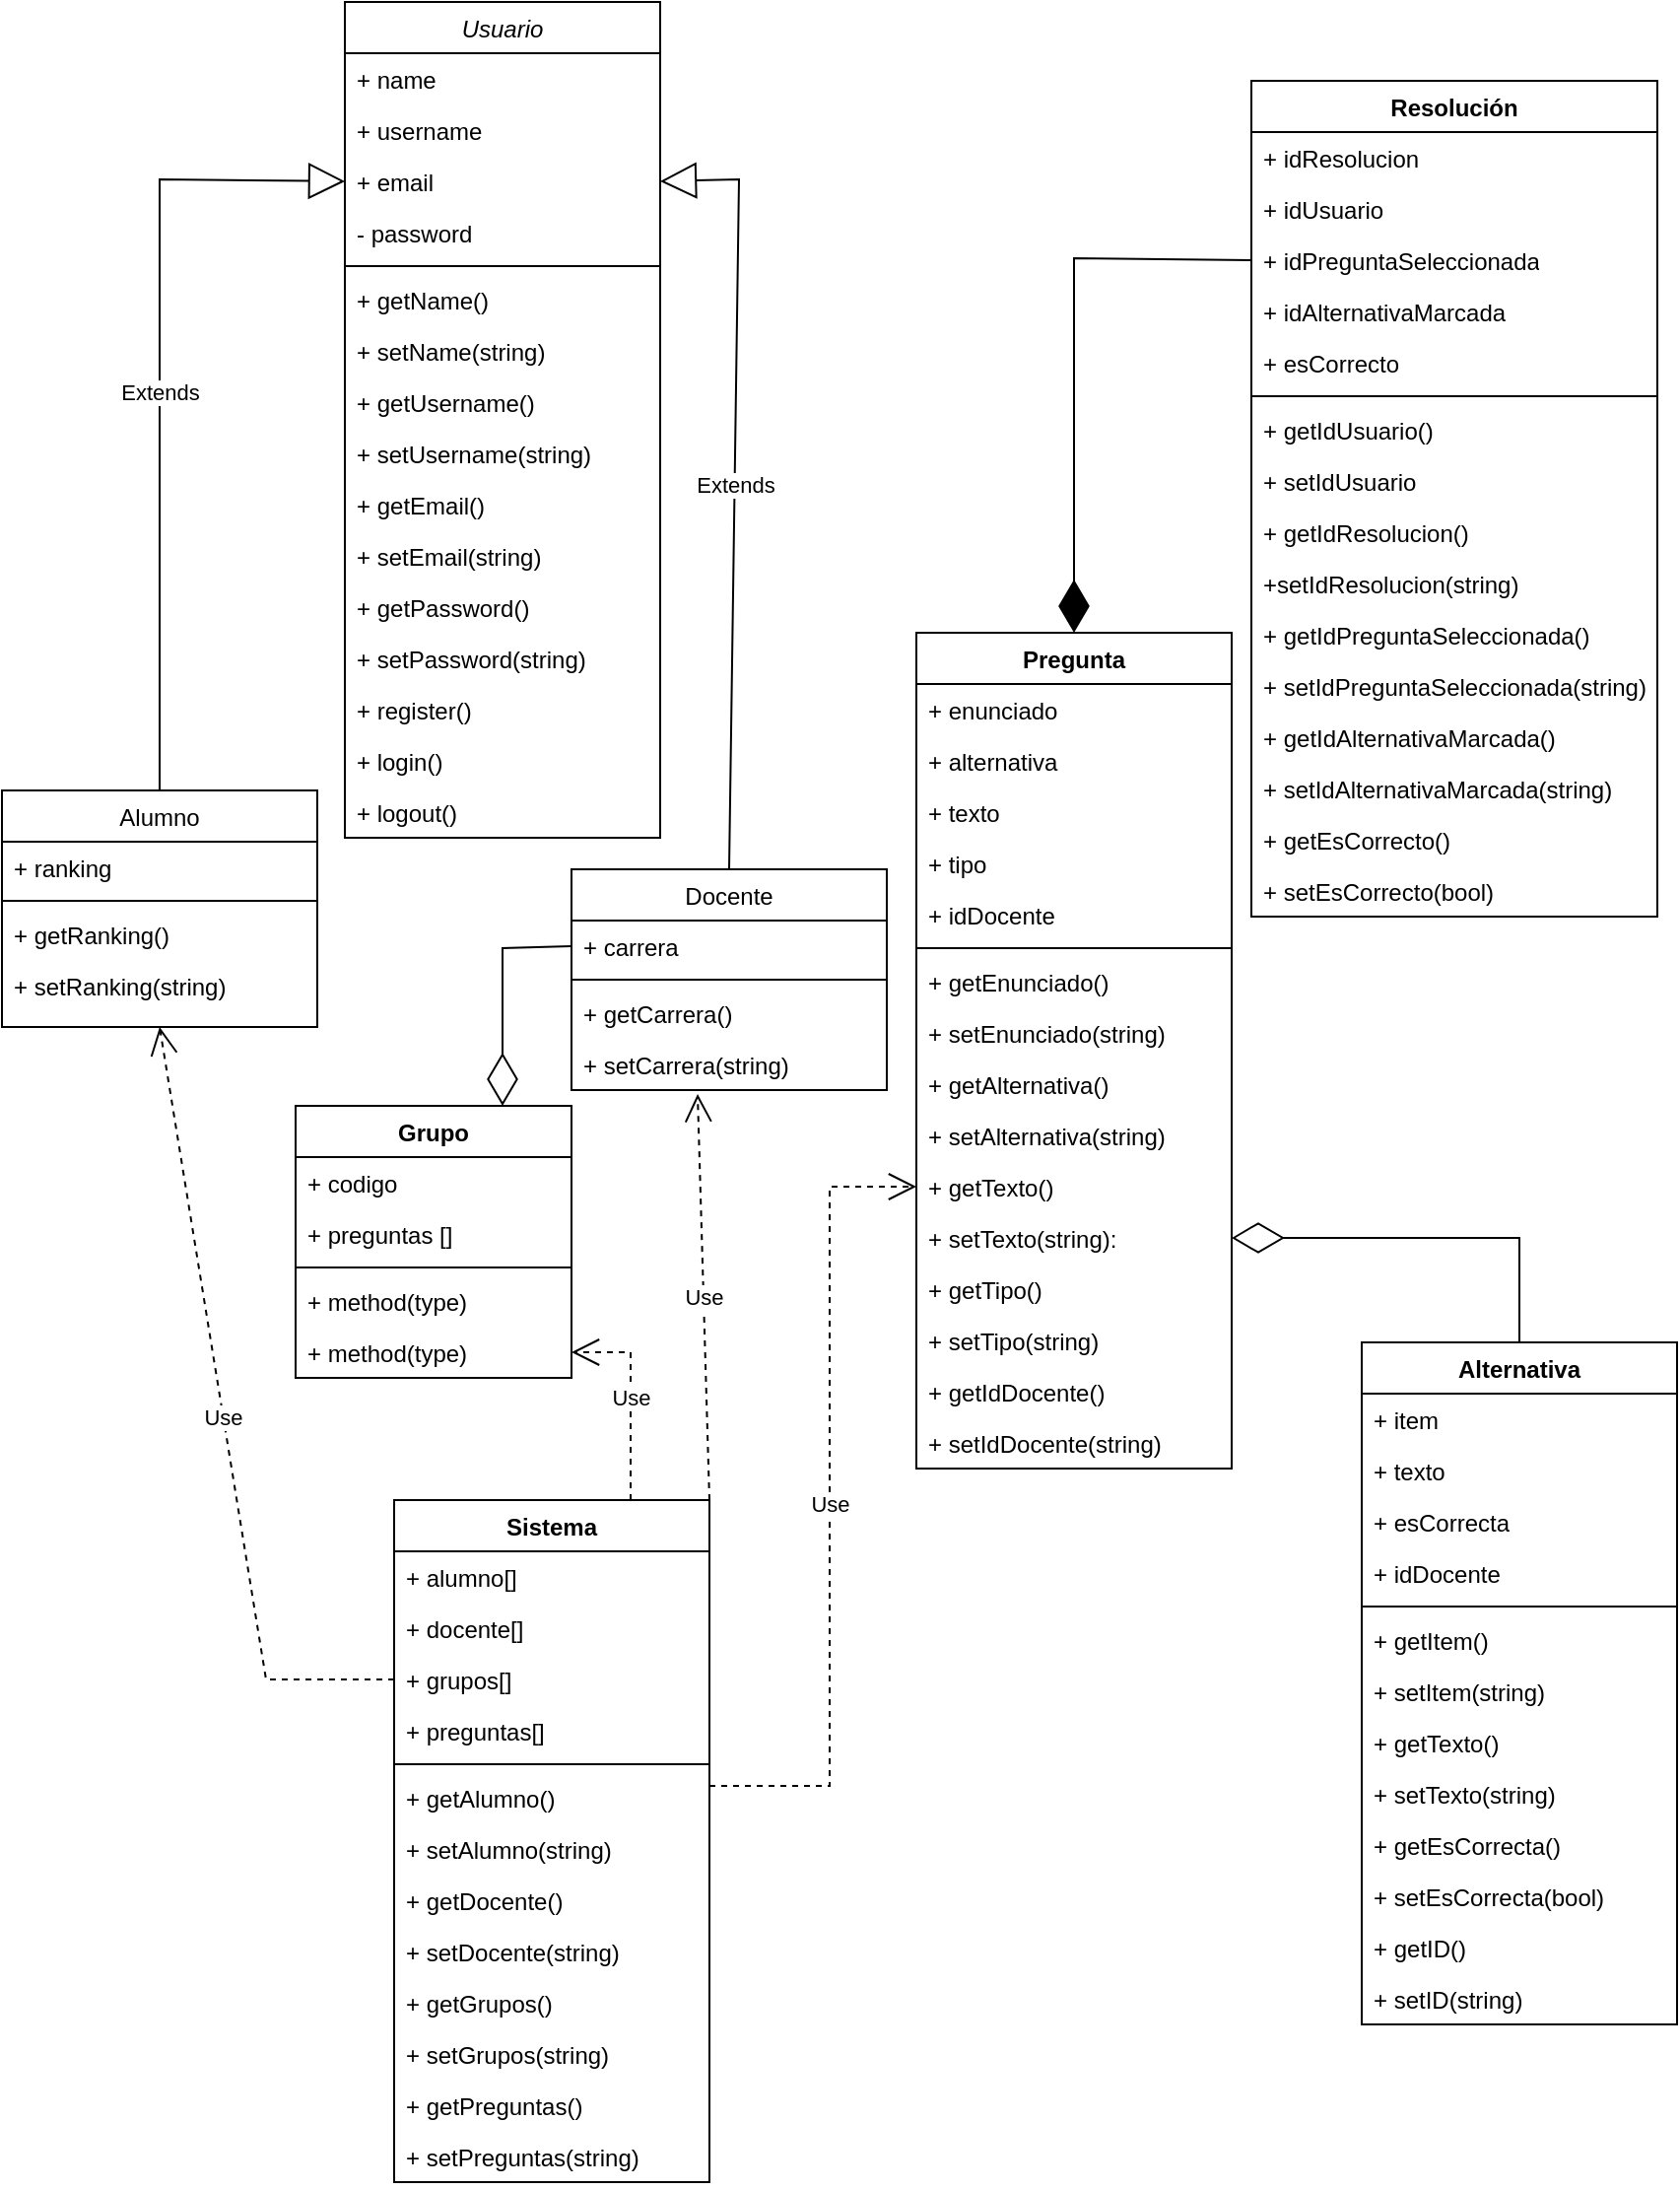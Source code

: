 <mxfile version="22.0.5" type="github">
  <diagram id="C5RBs43oDa-KdzZeNtuy" name="Page-1">
    <mxGraphModel dx="1808" dy="410" grid="1" gridSize="10" guides="1" tooltips="1" connect="1" arrows="1" fold="1" page="1" pageScale="1" pageWidth="827" pageHeight="1169" math="0" shadow="0">
      <root>
        <mxCell id="WIyWlLk6GJQsqaUBKTNV-0" />
        <mxCell id="WIyWlLk6GJQsqaUBKTNV-1" parent="WIyWlLk6GJQsqaUBKTNV-0" />
        <mxCell id="zkfFHV4jXpPFQw0GAbJ--0" value="Usuario" style="swimlane;fontStyle=2;align=center;verticalAlign=top;childLayout=stackLayout;horizontal=1;startSize=26;horizontalStack=0;resizeParent=1;resizeLast=0;collapsible=1;marginBottom=0;rounded=0;shadow=0;strokeWidth=1;" parent="WIyWlLk6GJQsqaUBKTNV-1" vertex="1">
          <mxGeometry x="124" width="160" height="424" as="geometry">
            <mxRectangle x="230" y="140" width="160" height="26" as="alternateBounds" />
          </mxGeometry>
        </mxCell>
        <mxCell id="VuIUFOPwmLwDUJ3QRw0k-3" value="+ name" style="text;align=left;verticalAlign=top;spacingLeft=4;spacingRight=4;overflow=hidden;rotatable=0;points=[[0,0.5],[1,0.5]];portConstraint=eastwest;" parent="zkfFHV4jXpPFQw0GAbJ--0" vertex="1">
          <mxGeometry y="26" width="160" height="26" as="geometry" />
        </mxCell>
        <mxCell id="zkfFHV4jXpPFQw0GAbJ--2" value="+ username" style="text;align=left;verticalAlign=top;spacingLeft=4;spacingRight=4;overflow=hidden;rotatable=0;points=[[0,0.5],[1,0.5]];portConstraint=eastwest;rounded=0;shadow=0;html=0;" parent="zkfFHV4jXpPFQw0GAbJ--0" vertex="1">
          <mxGeometry y="52" width="160" height="26" as="geometry" />
        </mxCell>
        <mxCell id="zkfFHV4jXpPFQw0GAbJ--3" value="+ email" style="text;align=left;verticalAlign=top;spacingLeft=4;spacingRight=4;overflow=hidden;rotatable=0;points=[[0,0.5],[1,0.5]];portConstraint=eastwest;rounded=0;shadow=0;html=0;" parent="zkfFHV4jXpPFQw0GAbJ--0" vertex="1">
          <mxGeometry y="78" width="160" height="26" as="geometry" />
        </mxCell>
        <mxCell id="VuIUFOPwmLwDUJ3QRw0k-4" value="- password" style="text;align=left;verticalAlign=top;spacingLeft=4;spacingRight=4;overflow=hidden;rotatable=0;points=[[0,0.5],[1,0.5]];portConstraint=eastwest;rounded=0;shadow=0;html=0;" parent="zkfFHV4jXpPFQw0GAbJ--0" vertex="1">
          <mxGeometry y="104" width="160" height="26" as="geometry" />
        </mxCell>
        <mxCell id="zkfFHV4jXpPFQw0GAbJ--4" value="" style="line;html=1;strokeWidth=1;align=left;verticalAlign=middle;spacingTop=-1;spacingLeft=3;spacingRight=3;rotatable=0;labelPosition=right;points=[];portConstraint=eastwest;" parent="zkfFHV4jXpPFQw0GAbJ--0" vertex="1">
          <mxGeometry y="130" width="160" height="8" as="geometry" />
        </mxCell>
        <mxCell id="zkfFHV4jXpPFQw0GAbJ--5" value="+ getName()" style="text;align=left;verticalAlign=top;spacingLeft=4;spacingRight=4;overflow=hidden;rotatable=0;points=[[0,0.5],[1,0.5]];portConstraint=eastwest;" parent="zkfFHV4jXpPFQw0GAbJ--0" vertex="1">
          <mxGeometry y="138" width="160" height="26" as="geometry" />
        </mxCell>
        <mxCell id="-sYdHZlYN81vbie1Mtk2-74" value="+ setName(string)&#xa;" style="text;align=left;verticalAlign=top;spacingLeft=4;spacingRight=4;overflow=hidden;rotatable=0;points=[[0,0.5],[1,0.5]];portConstraint=eastwest;" parent="zkfFHV4jXpPFQw0GAbJ--0" vertex="1">
          <mxGeometry y="164" width="160" height="26" as="geometry" />
        </mxCell>
        <mxCell id="-sYdHZlYN81vbie1Mtk2-75" value="+ getUsername()&#xa;" style="text;align=left;verticalAlign=top;spacingLeft=4;spacingRight=4;overflow=hidden;rotatable=0;points=[[0,0.5],[1,0.5]];portConstraint=eastwest;" parent="zkfFHV4jXpPFQw0GAbJ--0" vertex="1">
          <mxGeometry y="190" width="160" height="26" as="geometry" />
        </mxCell>
        <mxCell id="-sYdHZlYN81vbie1Mtk2-76" value="+ setUsername(string)" style="text;align=left;verticalAlign=top;spacingLeft=4;spacingRight=4;overflow=hidden;rotatable=0;points=[[0,0.5],[1,0.5]];portConstraint=eastwest;" parent="zkfFHV4jXpPFQw0GAbJ--0" vertex="1">
          <mxGeometry y="216" width="160" height="26" as="geometry" />
        </mxCell>
        <mxCell id="-sYdHZlYN81vbie1Mtk2-77" value="+ getEmail()" style="text;align=left;verticalAlign=top;spacingLeft=4;spacingRight=4;overflow=hidden;rotatable=0;points=[[0,0.5],[1,0.5]];portConstraint=eastwest;" parent="zkfFHV4jXpPFQw0GAbJ--0" vertex="1">
          <mxGeometry y="242" width="160" height="26" as="geometry" />
        </mxCell>
        <mxCell id="-sYdHZlYN81vbie1Mtk2-78" value="+ setEmail(string)" style="text;align=left;verticalAlign=top;spacingLeft=4;spacingRight=4;overflow=hidden;rotatable=0;points=[[0,0.5],[1,0.5]];portConstraint=eastwest;" parent="zkfFHV4jXpPFQw0GAbJ--0" vertex="1">
          <mxGeometry y="268" width="160" height="26" as="geometry" />
        </mxCell>
        <mxCell id="-sYdHZlYN81vbie1Mtk2-79" value="+ getPassword()" style="text;align=left;verticalAlign=top;spacingLeft=4;spacingRight=4;overflow=hidden;rotatable=0;points=[[0,0.5],[1,0.5]];portConstraint=eastwest;" parent="zkfFHV4jXpPFQw0GAbJ--0" vertex="1">
          <mxGeometry y="294" width="160" height="26" as="geometry" />
        </mxCell>
        <mxCell id="-sYdHZlYN81vbie1Mtk2-80" value="+ setPassword(string)" style="text;align=left;verticalAlign=top;spacingLeft=4;spacingRight=4;overflow=hidden;rotatable=0;points=[[0,0.5],[1,0.5]];portConstraint=eastwest;" parent="zkfFHV4jXpPFQw0GAbJ--0" vertex="1">
          <mxGeometry y="320" width="160" height="26" as="geometry" />
        </mxCell>
        <mxCell id="GZ8wOu5N65sFZoNqxZ4k-1" value="+ register()&#xa;" style="text;align=left;verticalAlign=top;spacingLeft=4;spacingRight=4;overflow=hidden;rotatable=0;points=[[0,0.5],[1,0.5]];portConstraint=eastwest;" vertex="1" parent="zkfFHV4jXpPFQw0GAbJ--0">
          <mxGeometry y="346" width="160" height="26" as="geometry" />
        </mxCell>
        <mxCell id="GZ8wOu5N65sFZoNqxZ4k-4" value="+ login()&#xa;" style="text;align=left;verticalAlign=top;spacingLeft=4;spacingRight=4;overflow=hidden;rotatable=0;points=[[0,0.5],[1,0.5]];portConstraint=eastwest;" vertex="1" parent="zkfFHV4jXpPFQw0GAbJ--0">
          <mxGeometry y="372" width="160" height="26" as="geometry" />
        </mxCell>
        <mxCell id="GZ8wOu5N65sFZoNqxZ4k-5" value="+ logout()&#xa;" style="text;align=left;verticalAlign=top;spacingLeft=4;spacingRight=4;overflow=hidden;rotatable=0;points=[[0,0.5],[1,0.5]];portConstraint=eastwest;" vertex="1" parent="zkfFHV4jXpPFQw0GAbJ--0">
          <mxGeometry y="398" width="160" height="26" as="geometry" />
        </mxCell>
        <mxCell id="zkfFHV4jXpPFQw0GAbJ--6" value="Alumno" style="swimlane;fontStyle=0;align=center;verticalAlign=top;childLayout=stackLayout;horizontal=1;startSize=26;horizontalStack=0;resizeParent=1;resizeLast=0;collapsible=1;marginBottom=0;rounded=0;shadow=0;strokeWidth=1;" parent="WIyWlLk6GJQsqaUBKTNV-1" vertex="1">
          <mxGeometry x="-50" y="400" width="160" height="120" as="geometry">
            <mxRectangle x="130" y="380" width="160" height="26" as="alternateBounds" />
          </mxGeometry>
        </mxCell>
        <mxCell id="VuIUFOPwmLwDUJ3QRw0k-2" value="+ ranking" style="text;align=left;verticalAlign=top;spacingLeft=4;spacingRight=4;overflow=hidden;rotatable=0;points=[[0,0.5],[1,0.5]];portConstraint=eastwest;rounded=0;shadow=0;html=0;" parent="zkfFHV4jXpPFQw0GAbJ--6" vertex="1">
          <mxGeometry y="26" width="160" height="26" as="geometry" />
        </mxCell>
        <mxCell id="zkfFHV4jXpPFQw0GAbJ--9" value="" style="line;html=1;strokeWidth=1;align=left;verticalAlign=middle;spacingTop=-1;spacingLeft=3;spacingRight=3;rotatable=0;labelPosition=right;points=[];portConstraint=eastwest;" parent="zkfFHV4jXpPFQw0GAbJ--6" vertex="1">
          <mxGeometry y="52" width="160" height="8" as="geometry" />
        </mxCell>
        <mxCell id="zkfFHV4jXpPFQw0GAbJ--11" value="+ getRanking()" style="text;align=left;verticalAlign=top;spacingLeft=4;spacingRight=4;overflow=hidden;rotatable=0;points=[[0,0.5],[1,0.5]];portConstraint=eastwest;" parent="zkfFHV4jXpPFQw0GAbJ--6" vertex="1">
          <mxGeometry y="60" width="160" height="26" as="geometry" />
        </mxCell>
        <mxCell id="-sYdHZlYN81vbie1Mtk2-96" value="+ setRanking(string)" style="text;align=left;verticalAlign=top;spacingLeft=4;spacingRight=4;overflow=hidden;rotatable=0;points=[[0,0.5],[1,0.5]];portConstraint=eastwest;" parent="zkfFHV4jXpPFQw0GAbJ--6" vertex="1">
          <mxGeometry y="86" width="160" height="26" as="geometry" />
        </mxCell>
        <mxCell id="zkfFHV4jXpPFQw0GAbJ--13" value="Docente" style="swimlane;fontStyle=0;align=center;verticalAlign=top;childLayout=stackLayout;horizontal=1;startSize=26;horizontalStack=0;resizeParent=1;resizeLast=0;collapsible=1;marginBottom=0;rounded=0;shadow=0;strokeWidth=1;" parent="WIyWlLk6GJQsqaUBKTNV-1" vertex="1">
          <mxGeometry x="239" y="440" width="160" height="112" as="geometry">
            <mxRectangle x="340" y="380" width="170" height="26" as="alternateBounds" />
          </mxGeometry>
        </mxCell>
        <mxCell id="zkfFHV4jXpPFQw0GAbJ--14" value="+ carrera" style="text;align=left;verticalAlign=top;spacingLeft=4;spacingRight=4;overflow=hidden;rotatable=0;points=[[0,0.5],[1,0.5]];portConstraint=eastwest;" parent="zkfFHV4jXpPFQw0GAbJ--13" vertex="1">
          <mxGeometry y="26" width="160" height="26" as="geometry" />
        </mxCell>
        <mxCell id="zkfFHV4jXpPFQw0GAbJ--15" value="" style="line;html=1;strokeWidth=1;align=left;verticalAlign=middle;spacingTop=-1;spacingLeft=3;spacingRight=3;rotatable=0;labelPosition=right;points=[];portConstraint=eastwest;" parent="zkfFHV4jXpPFQw0GAbJ--13" vertex="1">
          <mxGeometry y="52" width="160" height="8" as="geometry" />
        </mxCell>
        <mxCell id="-sYdHZlYN81vbie1Mtk2-94" value="+ getCarrera()" style="text;align=left;verticalAlign=top;spacingLeft=4;spacingRight=4;overflow=hidden;rotatable=0;points=[[0,0.5],[1,0.5]];portConstraint=eastwest;" parent="zkfFHV4jXpPFQw0GAbJ--13" vertex="1">
          <mxGeometry y="60" width="160" height="26" as="geometry" />
        </mxCell>
        <mxCell id="-sYdHZlYN81vbie1Mtk2-95" value="+ setCarrera(string)" style="text;align=left;verticalAlign=top;spacingLeft=4;spacingRight=4;overflow=hidden;rotatable=0;points=[[0,0.5],[1,0.5]];portConstraint=eastwest;" parent="zkfFHV4jXpPFQw0GAbJ--13" vertex="1">
          <mxGeometry y="86" width="160" height="26" as="geometry" />
        </mxCell>
        <mxCell id="-sYdHZlYN81vbie1Mtk2-14" value="Pregunta" style="swimlane;fontStyle=1;align=center;verticalAlign=top;childLayout=stackLayout;horizontal=1;startSize=26;horizontalStack=0;resizeParent=1;resizeParentMax=0;resizeLast=0;collapsible=1;marginBottom=0;whiteSpace=wrap;html=1;" parent="WIyWlLk6GJQsqaUBKTNV-1" vertex="1">
          <mxGeometry x="414" y="320" width="160" height="424" as="geometry" />
        </mxCell>
        <mxCell id="-sYdHZlYN81vbie1Mtk2-15" value="+ enunciado" style="text;strokeColor=none;fillColor=none;align=left;verticalAlign=top;spacingLeft=4;spacingRight=4;overflow=hidden;rotatable=0;points=[[0,0.5],[1,0.5]];portConstraint=eastwest;whiteSpace=wrap;html=1;" parent="-sYdHZlYN81vbie1Mtk2-14" vertex="1">
          <mxGeometry y="26" width="160" height="26" as="geometry" />
        </mxCell>
        <mxCell id="-sYdHZlYN81vbie1Mtk2-18" value="+ alternativa" style="text;strokeColor=none;fillColor=none;align=left;verticalAlign=top;spacingLeft=4;spacingRight=4;overflow=hidden;rotatable=0;points=[[0,0.5],[1,0.5]];portConstraint=eastwest;whiteSpace=wrap;html=1;" parent="-sYdHZlYN81vbie1Mtk2-14" vertex="1">
          <mxGeometry y="52" width="160" height="26" as="geometry" />
        </mxCell>
        <mxCell id="-sYdHZlYN81vbie1Mtk2-19" value="+ texto" style="text;strokeColor=none;fillColor=none;align=left;verticalAlign=top;spacingLeft=4;spacingRight=4;overflow=hidden;rotatable=0;points=[[0,0.5],[1,0.5]];portConstraint=eastwest;whiteSpace=wrap;html=1;" parent="-sYdHZlYN81vbie1Mtk2-14" vertex="1">
          <mxGeometry y="78" width="160" height="26" as="geometry" />
        </mxCell>
        <mxCell id="-sYdHZlYN81vbie1Mtk2-20" value="+ tipo" style="text;strokeColor=none;fillColor=none;align=left;verticalAlign=top;spacingLeft=4;spacingRight=4;overflow=hidden;rotatable=0;points=[[0,0.5],[1,0.5]];portConstraint=eastwest;whiteSpace=wrap;html=1;" parent="-sYdHZlYN81vbie1Mtk2-14" vertex="1">
          <mxGeometry y="104" width="160" height="26" as="geometry" />
        </mxCell>
        <mxCell id="-sYdHZlYN81vbie1Mtk2-21" value="+ idDocente" style="text;strokeColor=none;fillColor=none;align=left;verticalAlign=top;spacingLeft=4;spacingRight=4;overflow=hidden;rotatable=0;points=[[0,0.5],[1,0.5]];portConstraint=eastwest;whiteSpace=wrap;html=1;" parent="-sYdHZlYN81vbie1Mtk2-14" vertex="1">
          <mxGeometry y="130" width="160" height="26" as="geometry" />
        </mxCell>
        <mxCell id="-sYdHZlYN81vbie1Mtk2-16" value="" style="line;strokeWidth=1;fillColor=none;align=left;verticalAlign=middle;spacingTop=-1;spacingLeft=3;spacingRight=3;rotatable=0;labelPosition=right;points=[];portConstraint=eastwest;strokeColor=inherit;" parent="-sYdHZlYN81vbie1Mtk2-14" vertex="1">
          <mxGeometry y="156" width="160" height="8" as="geometry" />
        </mxCell>
        <mxCell id="-sYdHZlYN81vbie1Mtk2-17" value="+ getEnunciado()" style="text;strokeColor=none;fillColor=none;align=left;verticalAlign=top;spacingLeft=4;spacingRight=4;overflow=hidden;rotatable=0;points=[[0,0.5],[1,0.5]];portConstraint=eastwest;whiteSpace=wrap;html=1;" parent="-sYdHZlYN81vbie1Mtk2-14" vertex="1">
          <mxGeometry y="164" width="160" height="26" as="geometry" />
        </mxCell>
        <mxCell id="-sYdHZlYN81vbie1Mtk2-81" value="+ setEnunciado(string)" style="text;strokeColor=none;fillColor=none;align=left;verticalAlign=top;spacingLeft=4;spacingRight=4;overflow=hidden;rotatable=0;points=[[0,0.5],[1,0.5]];portConstraint=eastwest;whiteSpace=wrap;html=1;" parent="-sYdHZlYN81vbie1Mtk2-14" vertex="1">
          <mxGeometry y="190" width="160" height="26" as="geometry" />
        </mxCell>
        <mxCell id="-sYdHZlYN81vbie1Mtk2-82" value="+ getAlternativa()" style="text;strokeColor=none;fillColor=none;align=left;verticalAlign=top;spacingLeft=4;spacingRight=4;overflow=hidden;rotatable=0;points=[[0,0.5],[1,0.5]];portConstraint=eastwest;whiteSpace=wrap;html=1;" parent="-sYdHZlYN81vbie1Mtk2-14" vertex="1">
          <mxGeometry y="216" width="160" height="26" as="geometry" />
        </mxCell>
        <mxCell id="-sYdHZlYN81vbie1Mtk2-83" value="+ setAlternativa(string)" style="text;strokeColor=none;fillColor=none;align=left;verticalAlign=top;spacingLeft=4;spacingRight=4;overflow=hidden;rotatable=0;points=[[0,0.5],[1,0.5]];portConstraint=eastwest;whiteSpace=wrap;html=1;" parent="-sYdHZlYN81vbie1Mtk2-14" vertex="1">
          <mxGeometry y="242" width="160" height="26" as="geometry" />
        </mxCell>
        <mxCell id="-sYdHZlYN81vbie1Mtk2-84" value="+ getTexto()" style="text;strokeColor=none;fillColor=none;align=left;verticalAlign=top;spacingLeft=4;spacingRight=4;overflow=hidden;rotatable=0;points=[[0,0.5],[1,0.5]];portConstraint=eastwest;whiteSpace=wrap;html=1;" parent="-sYdHZlYN81vbie1Mtk2-14" vertex="1">
          <mxGeometry y="268" width="160" height="26" as="geometry" />
        </mxCell>
        <mxCell id="-sYdHZlYN81vbie1Mtk2-85" value="+ setTexto(string):" style="text;strokeColor=none;fillColor=none;align=left;verticalAlign=top;spacingLeft=4;spacingRight=4;overflow=hidden;rotatable=0;points=[[0,0.5],[1,0.5]];portConstraint=eastwest;whiteSpace=wrap;html=1;" parent="-sYdHZlYN81vbie1Mtk2-14" vertex="1">
          <mxGeometry y="294" width="160" height="26" as="geometry" />
        </mxCell>
        <mxCell id="-sYdHZlYN81vbie1Mtk2-86" value="+ getTipo()" style="text;strokeColor=none;fillColor=none;align=left;verticalAlign=top;spacingLeft=4;spacingRight=4;overflow=hidden;rotatable=0;points=[[0,0.5],[1,0.5]];portConstraint=eastwest;whiteSpace=wrap;html=1;" parent="-sYdHZlYN81vbie1Mtk2-14" vertex="1">
          <mxGeometry y="320" width="160" height="26" as="geometry" />
        </mxCell>
        <mxCell id="-sYdHZlYN81vbie1Mtk2-90" value="+ setTipo(string)" style="text;strokeColor=none;fillColor=none;align=left;verticalAlign=top;spacingLeft=4;spacingRight=4;overflow=hidden;rotatable=0;points=[[0,0.5],[1,0.5]];portConstraint=eastwest;whiteSpace=wrap;html=1;" parent="-sYdHZlYN81vbie1Mtk2-14" vertex="1">
          <mxGeometry y="346" width="160" height="26" as="geometry" />
        </mxCell>
        <mxCell id="-sYdHZlYN81vbie1Mtk2-91" value="+ getIdDocente()" style="text;strokeColor=none;fillColor=none;align=left;verticalAlign=top;spacingLeft=4;spacingRight=4;overflow=hidden;rotatable=0;points=[[0,0.5],[1,0.5]];portConstraint=eastwest;whiteSpace=wrap;html=1;" parent="-sYdHZlYN81vbie1Mtk2-14" vertex="1">
          <mxGeometry y="372" width="160" height="26" as="geometry" />
        </mxCell>
        <mxCell id="-sYdHZlYN81vbie1Mtk2-92" value="+ setIdDocente(string)" style="text;strokeColor=none;fillColor=none;align=left;verticalAlign=top;spacingLeft=4;spacingRight=4;overflow=hidden;rotatable=0;points=[[0,0.5],[1,0.5]];portConstraint=eastwest;whiteSpace=wrap;html=1;" parent="-sYdHZlYN81vbie1Mtk2-14" vertex="1">
          <mxGeometry y="398" width="160" height="26" as="geometry" />
        </mxCell>
        <mxCell id="-sYdHZlYN81vbie1Mtk2-24" value="Grupo" style="swimlane;fontStyle=1;align=center;verticalAlign=top;childLayout=stackLayout;horizontal=1;startSize=26;horizontalStack=0;resizeParent=1;resizeParentMax=0;resizeLast=0;collapsible=1;marginBottom=0;whiteSpace=wrap;html=1;" parent="WIyWlLk6GJQsqaUBKTNV-1" vertex="1">
          <mxGeometry x="99" y="560" width="140" height="138" as="geometry" />
        </mxCell>
        <mxCell id="-sYdHZlYN81vbie1Mtk2-25" value="+ codigo" style="text;strokeColor=none;fillColor=none;align=left;verticalAlign=top;spacingLeft=4;spacingRight=4;overflow=hidden;rotatable=0;points=[[0,0.5],[1,0.5]];portConstraint=eastwest;whiteSpace=wrap;html=1;" parent="-sYdHZlYN81vbie1Mtk2-24" vertex="1">
          <mxGeometry y="26" width="140" height="26" as="geometry" />
        </mxCell>
        <mxCell id="-sYdHZlYN81vbie1Mtk2-28" value="+ preguntas []" style="text;strokeColor=none;fillColor=none;align=left;verticalAlign=top;spacingLeft=4;spacingRight=4;overflow=hidden;rotatable=0;points=[[0,0.5],[1,0.5]];portConstraint=eastwest;whiteSpace=wrap;html=1;" parent="-sYdHZlYN81vbie1Mtk2-24" vertex="1">
          <mxGeometry y="52" width="140" height="26" as="geometry" />
        </mxCell>
        <mxCell id="-sYdHZlYN81vbie1Mtk2-26" value="" style="line;strokeWidth=1;fillColor=none;align=left;verticalAlign=middle;spacingTop=-1;spacingLeft=3;spacingRight=3;rotatable=0;labelPosition=right;points=[];portConstraint=eastwest;strokeColor=inherit;" parent="-sYdHZlYN81vbie1Mtk2-24" vertex="1">
          <mxGeometry y="78" width="140" height="8" as="geometry" />
        </mxCell>
        <mxCell id="-sYdHZlYN81vbie1Mtk2-27" value="+ method(type)" style="text;strokeColor=none;fillColor=none;align=left;verticalAlign=top;spacingLeft=4;spacingRight=4;overflow=hidden;rotatable=0;points=[[0,0.5],[1,0.5]];portConstraint=eastwest;whiteSpace=wrap;html=1;" parent="-sYdHZlYN81vbie1Mtk2-24" vertex="1">
          <mxGeometry y="86" width="140" height="26" as="geometry" />
        </mxCell>
        <mxCell id="-sYdHZlYN81vbie1Mtk2-113" value="+ method(type)" style="text;strokeColor=none;fillColor=none;align=left;verticalAlign=top;spacingLeft=4;spacingRight=4;overflow=hidden;rotatable=0;points=[[0,0.5],[1,0.5]];portConstraint=eastwest;whiteSpace=wrap;html=1;" parent="-sYdHZlYN81vbie1Mtk2-24" vertex="1">
          <mxGeometry y="112" width="140" height="26" as="geometry" />
        </mxCell>
        <mxCell id="-sYdHZlYN81vbie1Mtk2-33" value="Alternativa" style="swimlane;fontStyle=1;align=center;verticalAlign=top;childLayout=stackLayout;horizontal=1;startSize=26;horizontalStack=0;resizeParent=1;resizeParentMax=0;resizeLast=0;collapsible=1;marginBottom=0;whiteSpace=wrap;html=1;" parent="WIyWlLk6GJQsqaUBKTNV-1" vertex="1">
          <mxGeometry x="640" y="680" width="160" height="346" as="geometry" />
        </mxCell>
        <mxCell id="-sYdHZlYN81vbie1Mtk2-34" value="+ item" style="text;strokeColor=none;fillColor=none;align=left;verticalAlign=top;spacingLeft=4;spacingRight=4;overflow=hidden;rotatable=0;points=[[0,0.5],[1,0.5]];portConstraint=eastwest;whiteSpace=wrap;html=1;" parent="-sYdHZlYN81vbie1Mtk2-33" vertex="1">
          <mxGeometry y="26" width="160" height="26" as="geometry" />
        </mxCell>
        <mxCell id="-sYdHZlYN81vbie1Mtk2-38" value="+ texto" style="text;strokeColor=none;fillColor=none;align=left;verticalAlign=top;spacingLeft=4;spacingRight=4;overflow=hidden;rotatable=0;points=[[0,0.5],[1,0.5]];portConstraint=eastwest;whiteSpace=wrap;html=1;" parent="-sYdHZlYN81vbie1Mtk2-33" vertex="1">
          <mxGeometry y="52" width="160" height="26" as="geometry" />
        </mxCell>
        <mxCell id="-sYdHZlYN81vbie1Mtk2-37" value="+ esCorrecta" style="text;strokeColor=none;fillColor=none;align=left;verticalAlign=top;spacingLeft=4;spacingRight=4;overflow=hidden;rotatable=0;points=[[0,0.5],[1,0.5]];portConstraint=eastwest;whiteSpace=wrap;html=1;" parent="-sYdHZlYN81vbie1Mtk2-33" vertex="1">
          <mxGeometry y="78" width="160" height="26" as="geometry" />
        </mxCell>
        <mxCell id="-sYdHZlYN81vbie1Mtk2-39" value="+ idDocente" style="text;strokeColor=none;fillColor=none;align=left;verticalAlign=top;spacingLeft=4;spacingRight=4;overflow=hidden;rotatable=0;points=[[0,0.5],[1,0.5]];portConstraint=eastwest;whiteSpace=wrap;html=1;" parent="-sYdHZlYN81vbie1Mtk2-33" vertex="1">
          <mxGeometry y="104" width="160" height="26" as="geometry" />
        </mxCell>
        <mxCell id="-sYdHZlYN81vbie1Mtk2-35" value="" style="line;strokeWidth=1;fillColor=none;align=left;verticalAlign=middle;spacingTop=-1;spacingLeft=3;spacingRight=3;rotatable=0;labelPosition=right;points=[];portConstraint=eastwest;strokeColor=inherit;" parent="-sYdHZlYN81vbie1Mtk2-33" vertex="1">
          <mxGeometry y="130" width="160" height="8" as="geometry" />
        </mxCell>
        <mxCell id="-sYdHZlYN81vbie1Mtk2-36" value="+ getItem()" style="text;strokeColor=none;fillColor=none;align=left;verticalAlign=top;spacingLeft=4;spacingRight=4;overflow=hidden;rotatable=0;points=[[0,0.5],[1,0.5]];portConstraint=eastwest;whiteSpace=wrap;html=1;" parent="-sYdHZlYN81vbie1Mtk2-33" vertex="1">
          <mxGeometry y="138" width="160" height="26" as="geometry" />
        </mxCell>
        <mxCell id="-sYdHZlYN81vbie1Mtk2-97" value="+ setItem(string)" style="text;strokeColor=none;fillColor=none;align=left;verticalAlign=top;spacingLeft=4;spacingRight=4;overflow=hidden;rotatable=0;points=[[0,0.5],[1,0.5]];portConstraint=eastwest;whiteSpace=wrap;html=1;" parent="-sYdHZlYN81vbie1Mtk2-33" vertex="1">
          <mxGeometry y="164" width="160" height="26" as="geometry" />
        </mxCell>
        <mxCell id="-sYdHZlYN81vbie1Mtk2-98" value="+ getTexto()" style="text;strokeColor=none;fillColor=none;align=left;verticalAlign=top;spacingLeft=4;spacingRight=4;overflow=hidden;rotatable=0;points=[[0,0.5],[1,0.5]];portConstraint=eastwest;whiteSpace=wrap;html=1;" parent="-sYdHZlYN81vbie1Mtk2-33" vertex="1">
          <mxGeometry y="190" width="160" height="26" as="geometry" />
        </mxCell>
        <mxCell id="-sYdHZlYN81vbie1Mtk2-99" value="+ setTexto(string)" style="text;strokeColor=none;fillColor=none;align=left;verticalAlign=top;spacingLeft=4;spacingRight=4;overflow=hidden;rotatable=0;points=[[0,0.5],[1,0.5]];portConstraint=eastwest;whiteSpace=wrap;html=1;" parent="-sYdHZlYN81vbie1Mtk2-33" vertex="1">
          <mxGeometry y="216" width="160" height="26" as="geometry" />
        </mxCell>
        <mxCell id="-sYdHZlYN81vbie1Mtk2-100" value="+ getEsCorrecta()" style="text;strokeColor=none;fillColor=none;align=left;verticalAlign=top;spacingLeft=4;spacingRight=4;overflow=hidden;rotatable=0;points=[[0,0.5],[1,0.5]];portConstraint=eastwest;whiteSpace=wrap;html=1;" parent="-sYdHZlYN81vbie1Mtk2-33" vertex="1">
          <mxGeometry y="242" width="160" height="26" as="geometry" />
        </mxCell>
        <mxCell id="-sYdHZlYN81vbie1Mtk2-101" value="+ setEsCorrecta(bool)" style="text;strokeColor=none;fillColor=none;align=left;verticalAlign=top;spacingLeft=4;spacingRight=4;overflow=hidden;rotatable=0;points=[[0,0.5],[1,0.5]];portConstraint=eastwest;whiteSpace=wrap;html=1;" parent="-sYdHZlYN81vbie1Mtk2-33" vertex="1">
          <mxGeometry y="268" width="160" height="26" as="geometry" />
        </mxCell>
        <mxCell id="-sYdHZlYN81vbie1Mtk2-102" value="+ getID()" style="text;strokeColor=none;fillColor=none;align=left;verticalAlign=top;spacingLeft=4;spacingRight=4;overflow=hidden;rotatable=0;points=[[0,0.5],[1,0.5]];portConstraint=eastwest;whiteSpace=wrap;html=1;" parent="-sYdHZlYN81vbie1Mtk2-33" vertex="1">
          <mxGeometry y="294" width="160" height="26" as="geometry" />
        </mxCell>
        <mxCell id="-sYdHZlYN81vbie1Mtk2-103" value="+ setID(string)" style="text;strokeColor=none;fillColor=none;align=left;verticalAlign=top;spacingLeft=4;spacingRight=4;overflow=hidden;rotatable=0;points=[[0,0.5],[1,0.5]];portConstraint=eastwest;whiteSpace=wrap;html=1;" parent="-sYdHZlYN81vbie1Mtk2-33" vertex="1">
          <mxGeometry y="320" width="160" height="26" as="geometry" />
        </mxCell>
        <mxCell id="-sYdHZlYN81vbie1Mtk2-43" value="Sistema" style="swimlane;fontStyle=1;align=center;verticalAlign=top;childLayout=stackLayout;horizontal=1;startSize=26;horizontalStack=0;resizeParent=1;resizeParentMax=0;resizeLast=0;collapsible=1;marginBottom=0;whiteSpace=wrap;html=1;" parent="WIyWlLk6GJQsqaUBKTNV-1" vertex="1">
          <mxGeometry x="149" y="760" width="160" height="346" as="geometry" />
        </mxCell>
        <mxCell id="-sYdHZlYN81vbie1Mtk2-44" value="+ alumno[]&amp;nbsp;" style="text;strokeColor=none;fillColor=none;align=left;verticalAlign=top;spacingLeft=4;spacingRight=4;overflow=hidden;rotatable=0;points=[[0,0.5],[1,0.5]];portConstraint=eastwest;whiteSpace=wrap;html=1;" parent="-sYdHZlYN81vbie1Mtk2-43" vertex="1">
          <mxGeometry y="26" width="160" height="26" as="geometry" />
        </mxCell>
        <mxCell id="-sYdHZlYN81vbie1Mtk2-51" value="+ docente[]&amp;nbsp;" style="text;strokeColor=none;fillColor=none;align=left;verticalAlign=top;spacingLeft=4;spacingRight=4;overflow=hidden;rotatable=0;points=[[0,0.5],[1,0.5]];portConstraint=eastwest;whiteSpace=wrap;html=1;" parent="-sYdHZlYN81vbie1Mtk2-43" vertex="1">
          <mxGeometry y="52" width="160" height="26" as="geometry" />
        </mxCell>
        <mxCell id="-sYdHZlYN81vbie1Mtk2-52" value="+ grupos[]" style="text;strokeColor=none;fillColor=none;align=left;verticalAlign=top;spacingLeft=4;spacingRight=4;overflow=hidden;rotatable=0;points=[[0,0.5],[1,0.5]];portConstraint=eastwest;whiteSpace=wrap;html=1;" parent="-sYdHZlYN81vbie1Mtk2-43" vertex="1">
          <mxGeometry y="78" width="160" height="26" as="geometry" />
        </mxCell>
        <mxCell id="-sYdHZlYN81vbie1Mtk2-54" value="+ preguntas[]" style="text;strokeColor=none;fillColor=none;align=left;verticalAlign=top;spacingLeft=4;spacingRight=4;overflow=hidden;rotatable=0;points=[[0,0.5],[1,0.5]];portConstraint=eastwest;whiteSpace=wrap;html=1;" parent="-sYdHZlYN81vbie1Mtk2-43" vertex="1">
          <mxGeometry y="104" width="160" height="26" as="geometry" />
        </mxCell>
        <mxCell id="-sYdHZlYN81vbie1Mtk2-45" value="" style="line;strokeWidth=1;fillColor=none;align=left;verticalAlign=middle;spacingTop=-1;spacingLeft=3;spacingRight=3;rotatable=0;labelPosition=right;points=[];portConstraint=eastwest;strokeColor=inherit;" parent="-sYdHZlYN81vbie1Mtk2-43" vertex="1">
          <mxGeometry y="130" width="160" height="8" as="geometry" />
        </mxCell>
        <mxCell id="-sYdHZlYN81vbie1Mtk2-46" value="+ getAlumno()" style="text;strokeColor=none;fillColor=none;align=left;verticalAlign=top;spacingLeft=4;spacingRight=4;overflow=hidden;rotatable=0;points=[[0,0.5],[1,0.5]];portConstraint=eastwest;whiteSpace=wrap;html=1;" parent="-sYdHZlYN81vbie1Mtk2-43" vertex="1">
          <mxGeometry y="138" width="160" height="26" as="geometry" />
        </mxCell>
        <mxCell id="-sYdHZlYN81vbie1Mtk2-114" value="+ setAlumno(string)" style="text;strokeColor=none;fillColor=none;align=left;verticalAlign=top;spacingLeft=4;spacingRight=4;overflow=hidden;rotatable=0;points=[[0,0.5],[1,0.5]];portConstraint=eastwest;whiteSpace=wrap;html=1;" parent="-sYdHZlYN81vbie1Mtk2-43" vertex="1">
          <mxGeometry y="164" width="160" height="26" as="geometry" />
        </mxCell>
        <mxCell id="-sYdHZlYN81vbie1Mtk2-115" value="+ getDocente()" style="text;strokeColor=none;fillColor=none;align=left;verticalAlign=top;spacingLeft=4;spacingRight=4;overflow=hidden;rotatable=0;points=[[0,0.5],[1,0.5]];portConstraint=eastwest;whiteSpace=wrap;html=1;" parent="-sYdHZlYN81vbie1Mtk2-43" vertex="1">
          <mxGeometry y="190" width="160" height="26" as="geometry" />
        </mxCell>
        <mxCell id="-sYdHZlYN81vbie1Mtk2-116" value="+ setDocente(string)" style="text;strokeColor=none;fillColor=none;align=left;verticalAlign=top;spacingLeft=4;spacingRight=4;overflow=hidden;rotatable=0;points=[[0,0.5],[1,0.5]];portConstraint=eastwest;whiteSpace=wrap;html=1;" parent="-sYdHZlYN81vbie1Mtk2-43" vertex="1">
          <mxGeometry y="216" width="160" height="26" as="geometry" />
        </mxCell>
        <mxCell id="-sYdHZlYN81vbie1Mtk2-117" value="+ getGrupos()" style="text;strokeColor=none;fillColor=none;align=left;verticalAlign=top;spacingLeft=4;spacingRight=4;overflow=hidden;rotatable=0;points=[[0,0.5],[1,0.5]];portConstraint=eastwest;whiteSpace=wrap;html=1;" parent="-sYdHZlYN81vbie1Mtk2-43" vertex="1">
          <mxGeometry y="242" width="160" height="26" as="geometry" />
        </mxCell>
        <mxCell id="-sYdHZlYN81vbie1Mtk2-118" value="+ setGrupos(string)" style="text;strokeColor=none;fillColor=none;align=left;verticalAlign=top;spacingLeft=4;spacingRight=4;overflow=hidden;rotatable=0;points=[[0,0.5],[1,0.5]];portConstraint=eastwest;whiteSpace=wrap;html=1;" parent="-sYdHZlYN81vbie1Mtk2-43" vertex="1">
          <mxGeometry y="268" width="160" height="26" as="geometry" />
        </mxCell>
        <mxCell id="-sYdHZlYN81vbie1Mtk2-119" value="+ getPreguntas()" style="text;strokeColor=none;fillColor=none;align=left;verticalAlign=top;spacingLeft=4;spacingRight=4;overflow=hidden;rotatable=0;points=[[0,0.5],[1,0.5]];portConstraint=eastwest;whiteSpace=wrap;html=1;" parent="-sYdHZlYN81vbie1Mtk2-43" vertex="1">
          <mxGeometry y="294" width="160" height="26" as="geometry" />
        </mxCell>
        <mxCell id="-sYdHZlYN81vbie1Mtk2-120" value="+ setPreguntas(string)" style="text;strokeColor=none;fillColor=none;align=left;verticalAlign=top;spacingLeft=4;spacingRight=4;overflow=hidden;rotatable=0;points=[[0,0.5],[1,0.5]];portConstraint=eastwest;whiteSpace=wrap;html=1;" parent="-sYdHZlYN81vbie1Mtk2-43" vertex="1">
          <mxGeometry y="320" width="160" height="26" as="geometry" />
        </mxCell>
        <mxCell id="-sYdHZlYN81vbie1Mtk2-55" value="Resolución" style="swimlane;fontStyle=1;align=center;verticalAlign=top;childLayout=stackLayout;horizontal=1;startSize=26;horizontalStack=0;resizeParent=1;resizeParentMax=0;resizeLast=0;collapsible=1;marginBottom=0;whiteSpace=wrap;html=1;" parent="WIyWlLk6GJQsqaUBKTNV-1" vertex="1">
          <mxGeometry x="584" y="40" width="206" height="424" as="geometry" />
        </mxCell>
        <mxCell id="-sYdHZlYN81vbie1Mtk2-56" value="+ idResolucion" style="text;strokeColor=none;fillColor=none;align=left;verticalAlign=top;spacingLeft=4;spacingRight=4;overflow=hidden;rotatable=0;points=[[0,0.5],[1,0.5]];portConstraint=eastwest;whiteSpace=wrap;html=1;" parent="-sYdHZlYN81vbie1Mtk2-55" vertex="1">
          <mxGeometry y="26" width="206" height="26" as="geometry" />
        </mxCell>
        <mxCell id="-sYdHZlYN81vbie1Mtk2-57" value="+ idUsuario" style="text;strokeColor=none;fillColor=none;align=left;verticalAlign=top;spacingLeft=4;spacingRight=4;overflow=hidden;rotatable=0;points=[[0,0.5],[1,0.5]];portConstraint=eastwest;whiteSpace=wrap;html=1;" parent="-sYdHZlYN81vbie1Mtk2-55" vertex="1">
          <mxGeometry y="52" width="206" height="26" as="geometry" />
        </mxCell>
        <mxCell id="-sYdHZlYN81vbie1Mtk2-58" value="+ idPreguntaSeleccionada" style="text;strokeColor=none;fillColor=none;align=left;verticalAlign=top;spacingLeft=4;spacingRight=4;overflow=hidden;rotatable=0;points=[[0,0.5],[1,0.5]];portConstraint=eastwest;whiteSpace=wrap;html=1;" parent="-sYdHZlYN81vbie1Mtk2-55" vertex="1">
          <mxGeometry y="78" width="206" height="26" as="geometry" />
        </mxCell>
        <mxCell id="-sYdHZlYN81vbie1Mtk2-59" value="+ idAlternativaMarcada" style="text;strokeColor=none;fillColor=none;align=left;verticalAlign=top;spacingLeft=4;spacingRight=4;overflow=hidden;rotatable=0;points=[[0,0.5],[1,0.5]];portConstraint=eastwest;whiteSpace=wrap;html=1;" parent="-sYdHZlYN81vbie1Mtk2-55" vertex="1">
          <mxGeometry y="104" width="206" height="26" as="geometry" />
        </mxCell>
        <mxCell id="-sYdHZlYN81vbie1Mtk2-62" value="+ esCorrecto" style="text;strokeColor=none;fillColor=none;align=left;verticalAlign=top;spacingLeft=4;spacingRight=4;overflow=hidden;rotatable=0;points=[[0,0.5],[1,0.5]];portConstraint=eastwest;whiteSpace=wrap;html=1;" parent="-sYdHZlYN81vbie1Mtk2-55" vertex="1">
          <mxGeometry y="130" width="206" height="26" as="geometry" />
        </mxCell>
        <mxCell id="-sYdHZlYN81vbie1Mtk2-60" value="" style="line;strokeWidth=1;fillColor=none;align=left;verticalAlign=middle;spacingTop=-1;spacingLeft=3;spacingRight=3;rotatable=0;labelPosition=right;points=[];portConstraint=eastwest;strokeColor=inherit;" parent="-sYdHZlYN81vbie1Mtk2-55" vertex="1">
          <mxGeometry y="156" width="206" height="8" as="geometry" />
        </mxCell>
        <mxCell id="-sYdHZlYN81vbie1Mtk2-61" value="+ getIdUsuario()" style="text;strokeColor=none;fillColor=none;align=left;verticalAlign=top;spacingLeft=4;spacingRight=4;overflow=hidden;rotatable=0;points=[[0,0.5],[1,0.5]];portConstraint=eastwest;whiteSpace=wrap;html=1;" parent="-sYdHZlYN81vbie1Mtk2-55" vertex="1">
          <mxGeometry y="164" width="206" height="26" as="geometry" />
        </mxCell>
        <mxCell id="-sYdHZlYN81vbie1Mtk2-104" value="+ setIdUsuario" style="text;strokeColor=none;fillColor=none;align=left;verticalAlign=top;spacingLeft=4;spacingRight=4;overflow=hidden;rotatable=0;points=[[0,0.5],[1,0.5]];portConstraint=eastwest;whiteSpace=wrap;html=1;" parent="-sYdHZlYN81vbie1Mtk2-55" vertex="1">
          <mxGeometry y="190" width="206" height="26" as="geometry" />
        </mxCell>
        <mxCell id="-sYdHZlYN81vbie1Mtk2-105" value="+ getIdResolucion()" style="text;strokeColor=none;fillColor=none;align=left;verticalAlign=top;spacingLeft=4;spacingRight=4;overflow=hidden;rotatable=0;points=[[0,0.5],[1,0.5]];portConstraint=eastwest;whiteSpace=wrap;html=1;" parent="-sYdHZlYN81vbie1Mtk2-55" vertex="1">
          <mxGeometry y="216" width="206" height="26" as="geometry" />
        </mxCell>
        <mxCell id="-sYdHZlYN81vbie1Mtk2-106" value="+setIdResolucion(string)" style="text;strokeColor=none;fillColor=none;align=left;verticalAlign=top;spacingLeft=4;spacingRight=4;overflow=hidden;rotatable=0;points=[[0,0.5],[1,0.5]];portConstraint=eastwest;whiteSpace=wrap;html=1;" parent="-sYdHZlYN81vbie1Mtk2-55" vertex="1">
          <mxGeometry y="242" width="206" height="26" as="geometry" />
        </mxCell>
        <mxCell id="-sYdHZlYN81vbie1Mtk2-107" value="+ getIdPreguntaSeleccionada()" style="text;strokeColor=none;fillColor=none;align=left;verticalAlign=top;spacingLeft=4;spacingRight=4;overflow=hidden;rotatable=0;points=[[0,0.5],[1,0.5]];portConstraint=eastwest;whiteSpace=wrap;html=1;" parent="-sYdHZlYN81vbie1Mtk2-55" vertex="1">
          <mxGeometry y="268" width="206" height="26" as="geometry" />
        </mxCell>
        <mxCell id="-sYdHZlYN81vbie1Mtk2-108" value="+ setIdPreguntaSeleccionada(string)" style="text;strokeColor=none;fillColor=none;align=left;verticalAlign=top;spacingLeft=4;spacingRight=4;overflow=hidden;rotatable=0;points=[[0,0.5],[1,0.5]];portConstraint=eastwest;whiteSpace=wrap;html=1;" parent="-sYdHZlYN81vbie1Mtk2-55" vertex="1">
          <mxGeometry y="294" width="206" height="26" as="geometry" />
        </mxCell>
        <mxCell id="-sYdHZlYN81vbie1Mtk2-109" value="+ getIdAlternativaMarcada()" style="text;strokeColor=none;fillColor=none;align=left;verticalAlign=top;spacingLeft=4;spacingRight=4;overflow=hidden;rotatable=0;points=[[0,0.5],[1,0.5]];portConstraint=eastwest;whiteSpace=wrap;html=1;" parent="-sYdHZlYN81vbie1Mtk2-55" vertex="1">
          <mxGeometry y="320" width="206" height="26" as="geometry" />
        </mxCell>
        <mxCell id="-sYdHZlYN81vbie1Mtk2-110" value="+ setIdAlternativaMarcada(string)" style="text;strokeColor=none;fillColor=none;align=left;verticalAlign=top;spacingLeft=4;spacingRight=4;overflow=hidden;rotatable=0;points=[[0,0.5],[1,0.5]];portConstraint=eastwest;whiteSpace=wrap;html=1;" parent="-sYdHZlYN81vbie1Mtk2-55" vertex="1">
          <mxGeometry y="346" width="206" height="26" as="geometry" />
        </mxCell>
        <mxCell id="-sYdHZlYN81vbie1Mtk2-111" value="+ getEsCorrecto()" style="text;strokeColor=none;fillColor=none;align=left;verticalAlign=top;spacingLeft=4;spacingRight=4;overflow=hidden;rotatable=0;points=[[0,0.5],[1,0.5]];portConstraint=eastwest;whiteSpace=wrap;html=1;" parent="-sYdHZlYN81vbie1Mtk2-55" vertex="1">
          <mxGeometry y="372" width="206" height="26" as="geometry" />
        </mxCell>
        <mxCell id="-sYdHZlYN81vbie1Mtk2-112" value="+ setEsCorrecto(bool)" style="text;strokeColor=none;fillColor=none;align=left;verticalAlign=top;spacingLeft=4;spacingRight=4;overflow=hidden;rotatable=0;points=[[0,0.5],[1,0.5]];portConstraint=eastwest;whiteSpace=wrap;html=1;" parent="-sYdHZlYN81vbie1Mtk2-55" vertex="1">
          <mxGeometry y="398" width="206" height="26" as="geometry" />
        </mxCell>
        <mxCell id="-sYdHZlYN81vbie1Mtk2-65" value="Extends" style="endArrow=block;endSize=16;endFill=0;html=1;rounded=0;exitX=0.5;exitY=0;exitDx=0;exitDy=0;entryX=0;entryY=0.5;entryDx=0;entryDy=0;" parent="WIyWlLk6GJQsqaUBKTNV-1" source="zkfFHV4jXpPFQw0GAbJ--6" target="zkfFHV4jXpPFQw0GAbJ--3" edge="1">
          <mxGeometry width="160" relative="1" as="geometry">
            <mxPoint x="284" y="430" as="sourcePoint" />
            <mxPoint x="84" y="230" as="targetPoint" />
            <Array as="points">
              <mxPoint x="30" y="90" />
            </Array>
          </mxGeometry>
        </mxCell>
        <mxCell id="-sYdHZlYN81vbie1Mtk2-66" value="Extends" style="endArrow=block;endSize=16;endFill=0;html=1;rounded=0;exitX=0.5;exitY=0;exitDx=0;exitDy=0;entryX=1;entryY=0.5;entryDx=0;entryDy=0;" parent="WIyWlLk6GJQsqaUBKTNV-1" source="zkfFHV4jXpPFQw0GAbJ--13" target="zkfFHV4jXpPFQw0GAbJ--3" edge="1">
          <mxGeometry width="160" relative="1" as="geometry">
            <mxPoint x="284" y="430" as="sourcePoint" />
            <mxPoint x="444" y="430" as="targetPoint" />
            <Array as="points">
              <mxPoint x="324" y="90" />
            </Array>
          </mxGeometry>
        </mxCell>
        <mxCell id="-sYdHZlYN81vbie1Mtk2-67" value="Use" style="endArrow=open;endSize=12;dashed=1;html=1;rounded=0;exitX=0;exitY=0.5;exitDx=0;exitDy=0;entryX=0.5;entryY=1;entryDx=0;entryDy=0;" parent="WIyWlLk6GJQsqaUBKTNV-1" source="-sYdHZlYN81vbie1Mtk2-52" target="zkfFHV4jXpPFQw0GAbJ--6" edge="1">
          <mxGeometry width="160" relative="1" as="geometry">
            <mxPoint x="284" y="530" as="sourcePoint" />
            <mxPoint x="444" y="530" as="targetPoint" />
            <Array as="points">
              <mxPoint x="84" y="851" />
            </Array>
          </mxGeometry>
        </mxCell>
        <mxCell id="-sYdHZlYN81vbie1Mtk2-71" value="Use" style="endArrow=open;endSize=12;dashed=1;html=1;rounded=0;exitX=0.75;exitY=0;exitDx=0;exitDy=0;entryX=1;entryY=0.5;entryDx=0;entryDy=0;" parent="WIyWlLk6GJQsqaUBKTNV-1" source="-sYdHZlYN81vbie1Mtk2-43" target="-sYdHZlYN81vbie1Mtk2-113" edge="1">
          <mxGeometry width="160" relative="1" as="geometry">
            <mxPoint x="143" y="680" as="sourcePoint" />
            <mxPoint x="269" y="720" as="targetPoint" />
            <Array as="points">
              <mxPoint x="269" y="685" />
            </Array>
          </mxGeometry>
        </mxCell>
        <mxCell id="-sYdHZlYN81vbie1Mtk2-72" value="" style="endArrow=diamondThin;endFill=0;endSize=24;html=1;rounded=0;entryX=0.75;entryY=0;entryDx=0;entryDy=0;exitX=0;exitY=0.5;exitDx=0;exitDy=0;" parent="WIyWlLk6GJQsqaUBKTNV-1" source="zkfFHV4jXpPFQw0GAbJ--14" target="-sYdHZlYN81vbie1Mtk2-24" edge="1">
          <mxGeometry width="160" relative="1" as="geometry">
            <mxPoint x="214" y="530" as="sourcePoint" />
            <mxPoint x="374" y="530" as="targetPoint" />
            <Array as="points">
              <mxPoint x="204" y="480" />
            </Array>
          </mxGeometry>
        </mxCell>
        <mxCell id="-sYdHZlYN81vbie1Mtk2-73" value="" style="endArrow=diamondThin;endFill=0;endSize=24;html=1;rounded=0;exitX=0.5;exitY=0;exitDx=0;exitDy=0;entryX=1;entryY=0.5;entryDx=0;entryDy=0;" parent="WIyWlLk6GJQsqaUBKTNV-1" source="-sYdHZlYN81vbie1Mtk2-33" target="-sYdHZlYN81vbie1Mtk2-85" edge="1">
          <mxGeometry width="160" relative="1" as="geometry">
            <mxPoint x="746" y="621" as="sourcePoint" />
            <mxPoint x="600" y="620" as="targetPoint" />
            <Array as="points">
              <mxPoint x="720" y="627" />
            </Array>
          </mxGeometry>
        </mxCell>
        <mxCell id="-sYdHZlYN81vbie1Mtk2-93" value="" style="endArrow=diamondThin;endFill=1;endSize=24;html=1;rounded=0;entryX=0.5;entryY=0;entryDx=0;entryDy=0;exitX=0;exitY=0.5;exitDx=0;exitDy=0;" parent="WIyWlLk6GJQsqaUBKTNV-1" source="-sYdHZlYN81vbie1Mtk2-58" target="-sYdHZlYN81vbie1Mtk2-14" edge="1">
          <mxGeometry width="160" relative="1" as="geometry">
            <mxPoint x="514" y="140" as="sourcePoint" />
            <mxPoint x="704.96" y="269.998" as="targetPoint" />
            <Array as="points">
              <mxPoint x="494" y="130" />
            </Array>
          </mxGeometry>
        </mxCell>
        <mxCell id="-sYdHZlYN81vbie1Mtk2-124" value="Use" style="endArrow=open;endSize=12;dashed=1;html=1;rounded=0;exitX=1;exitY=0.269;exitDx=0;exitDy=0;exitPerimeter=0;entryX=0;entryY=0.5;entryDx=0;entryDy=0;" parent="WIyWlLk6GJQsqaUBKTNV-1" source="-sYdHZlYN81vbie1Mtk2-46" target="-sYdHZlYN81vbie1Mtk2-84" edge="1">
          <mxGeometry width="160" relative="1" as="geometry">
            <mxPoint x="320" y="730" as="sourcePoint" />
            <mxPoint x="480" y="730" as="targetPoint" />
            <Array as="points">
              <mxPoint x="370" y="905" />
              <mxPoint x="370" y="601" />
            </Array>
          </mxGeometry>
        </mxCell>
        <mxCell id="-sYdHZlYN81vbie1Mtk2-125" value="Use" style="endArrow=open;endSize=12;dashed=1;html=1;rounded=0;exitX=1;exitY=0;exitDx=0;exitDy=0;entryX=0.4;entryY=1.077;entryDx=0;entryDy=0;entryPerimeter=0;" parent="WIyWlLk6GJQsqaUBKTNV-1" source="-sYdHZlYN81vbie1Mtk2-43" target="-sYdHZlYN81vbie1Mtk2-95" edge="1">
          <mxGeometry width="160" relative="1" as="geometry">
            <mxPoint x="320" y="730" as="sourcePoint" />
            <mxPoint x="480" y="730" as="targetPoint" />
          </mxGeometry>
        </mxCell>
      </root>
    </mxGraphModel>
  </diagram>
</mxfile>
